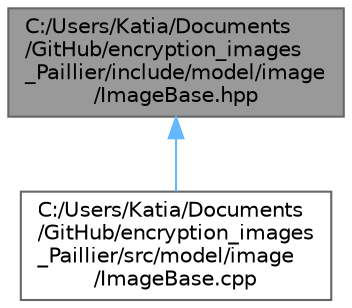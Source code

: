 digraph "C:/Users/Katia/Documents/GitHub/encryption_images_Paillier/include/model/image/ImageBase.hpp"
{
 // LATEX_PDF_SIZE
  bgcolor="transparent";
  edge [fontname=Helvetica,fontsize=10,labelfontname=Helvetica,labelfontsize=10];
  node [fontname=Helvetica,fontsize=10,shape=box,height=0.2,width=0.4];
  Node1 [id="Node000001",label="C:/Users/Katia/Documents\l/GitHub/encryption_images\l_Paillier/include/model/image\l/ImageBase.hpp",height=0.2,width=0.4,color="gray40", fillcolor="grey60", style="filled", fontcolor="black",tooltip="Base class containing some basic functionalities for images."];
  Node1 -> Node2 [id="edge1_Node000001_Node000002",dir="back",color="steelblue1",style="solid",tooltip=" "];
  Node2 [id="Node000002",label="C:/Users/Katia/Documents\l/GitHub/encryption_images\l_Paillier/src/model/image\l/ImageBase.cpp",height=0.2,width=0.4,color="grey40", fillcolor="white", style="filled",URL="$_image_base_8cpp.html",tooltip=" "];
}
